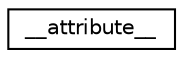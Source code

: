 digraph "Graphical Class Hierarchy"
{
 // LATEX_PDF_SIZE
  edge [fontname="Helvetica",fontsize="10",labelfontname="Helvetica",labelfontsize="10"];
  node [fontname="Helvetica",fontsize="10",shape=record];
  rankdir="LR";
  Node0 [label="__attribute__",height=0.2,width=0.4,color="black", fillcolor="white", style="filled",URL="$struct____attribute____.html",tooltip="MAC/RLC Measurement Information."];
}
